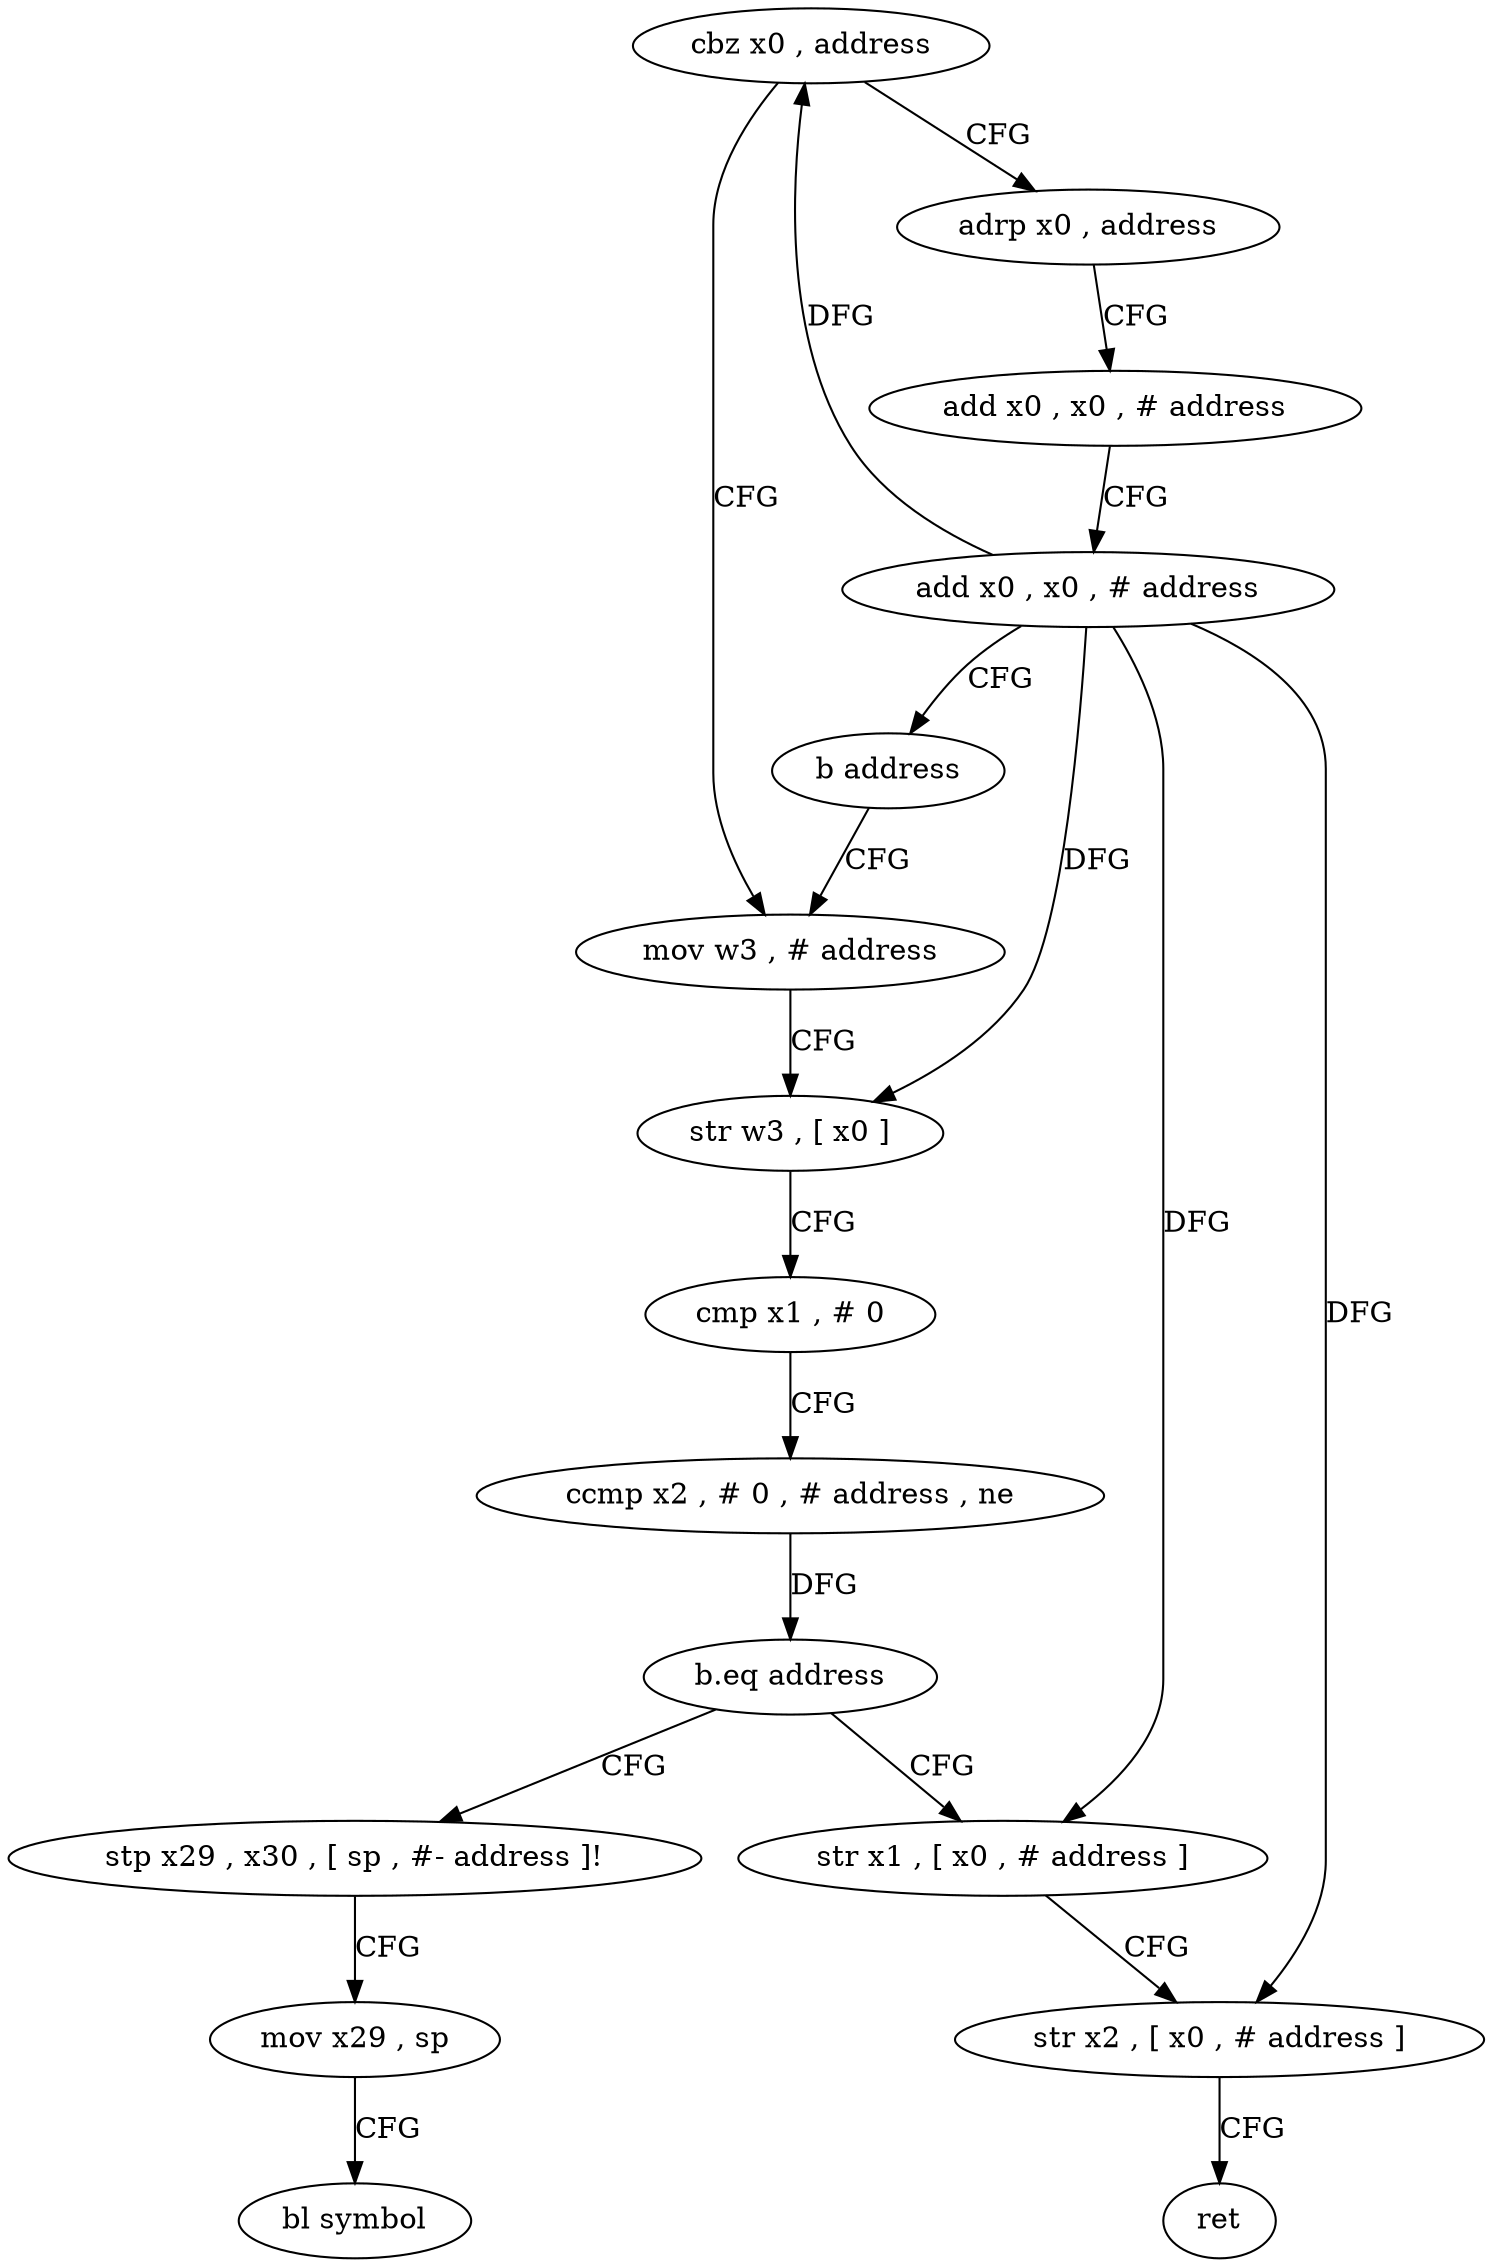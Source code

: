 digraph "func" {
"4317308" [label = "cbz x0 , address" ]
"4317344" [label = "adrp x0 , address" ]
"4317312" [label = "mov w3 , # address" ]
"4317348" [label = "add x0 , x0 , # address" ]
"4317352" [label = "add x0 , x0 , # address" ]
"4317356" [label = "b address" ]
"4317316" [label = "str w3 , [ x0 ]" ]
"4317320" [label = "cmp x1 , # 0" ]
"4317324" [label = "ccmp x2 , # 0 , # address , ne" ]
"4317328" [label = "b.eq address" ]
"4317360" [label = "stp x29 , x30 , [ sp , #- address ]!" ]
"4317332" [label = "str x1 , [ x0 , # address ]" ]
"4317364" [label = "mov x29 , sp" ]
"4317368" [label = "bl symbol" ]
"4317336" [label = "str x2 , [ x0 , # address ]" ]
"4317340" [label = "ret" ]
"4317308" -> "4317344" [ label = "CFG" ]
"4317308" -> "4317312" [ label = "CFG" ]
"4317344" -> "4317348" [ label = "CFG" ]
"4317312" -> "4317316" [ label = "CFG" ]
"4317348" -> "4317352" [ label = "CFG" ]
"4317352" -> "4317356" [ label = "CFG" ]
"4317352" -> "4317308" [ label = "DFG" ]
"4317352" -> "4317316" [ label = "DFG" ]
"4317352" -> "4317332" [ label = "DFG" ]
"4317352" -> "4317336" [ label = "DFG" ]
"4317356" -> "4317312" [ label = "CFG" ]
"4317316" -> "4317320" [ label = "CFG" ]
"4317320" -> "4317324" [ label = "CFG" ]
"4317324" -> "4317328" [ label = "DFG" ]
"4317328" -> "4317360" [ label = "CFG" ]
"4317328" -> "4317332" [ label = "CFG" ]
"4317360" -> "4317364" [ label = "CFG" ]
"4317332" -> "4317336" [ label = "CFG" ]
"4317364" -> "4317368" [ label = "CFG" ]
"4317336" -> "4317340" [ label = "CFG" ]
}
